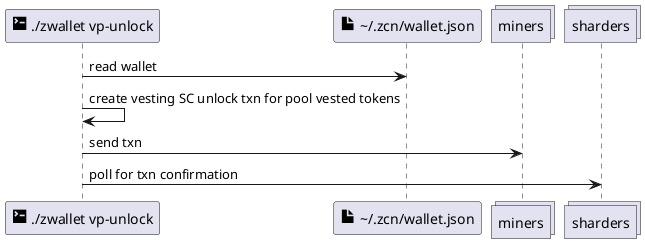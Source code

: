 @startuml
participant "<size:20><&terminal></size> ./zwallet vp-unlock" as cli
participant "<size:20><&file></size> \~/.zcn/wallet.json" as wallet
collections miners
collections sharders

cli -> wallet: read wallet
cli -> cli: create vesting SC unlock txn for pool vested tokens
cli -> miners: send txn
cli -> sharders: poll for txn confirmation

@enduml